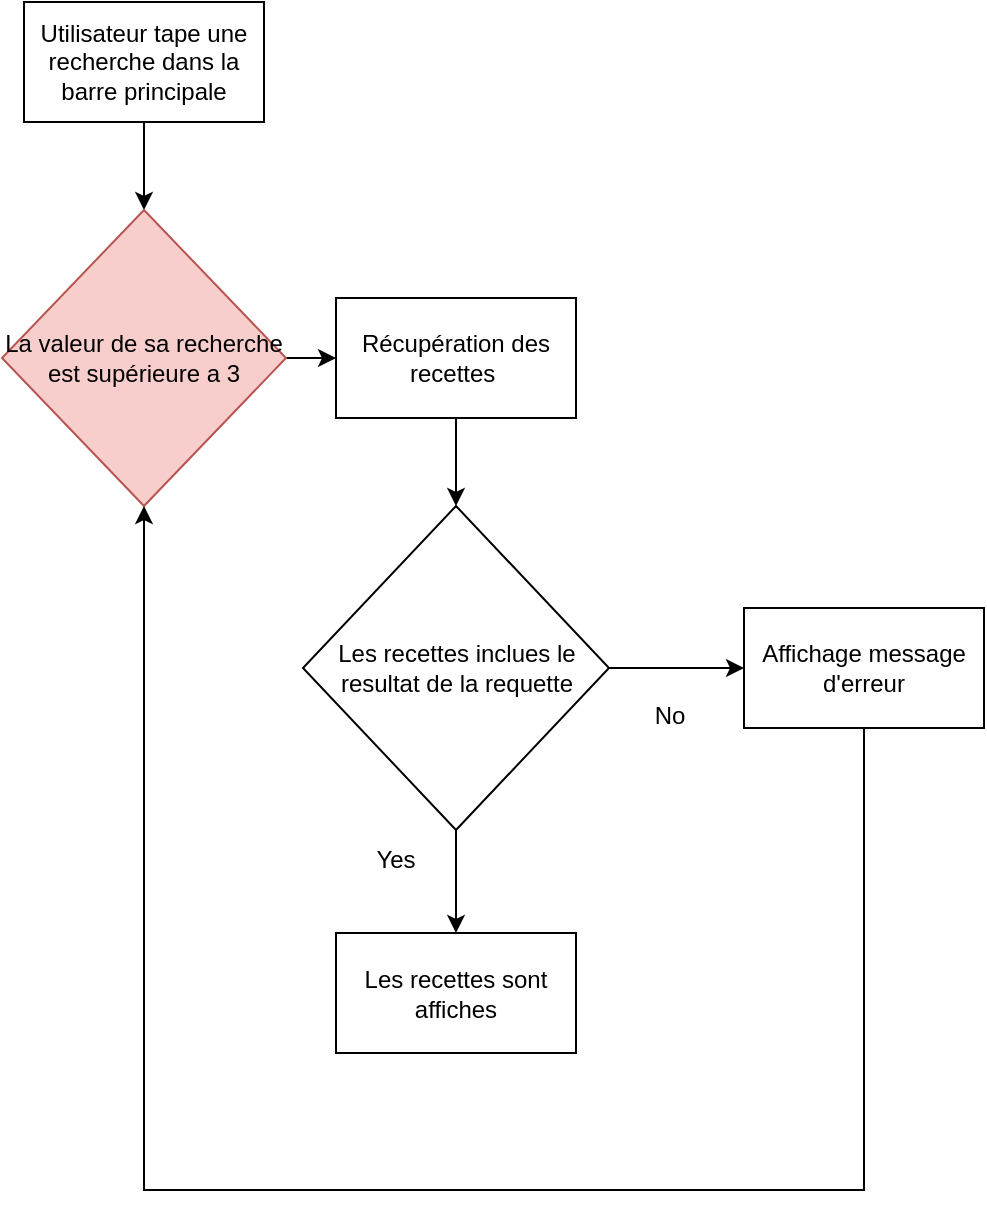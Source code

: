 <mxfile version="22.0.8" type="google">
  <diagram id="C5RBs43oDa-KdzZeNtuy" name="Page-1">
    <mxGraphModel grid="1" page="1" gridSize="18" guides="1" tooltips="1" connect="1" arrows="1" fold="1" pageScale="1" pageWidth="827" pageHeight="1169" math="0" shadow="0">
      <root>
        <mxCell id="WIyWlLk6GJQsqaUBKTNV-0" />
        <mxCell id="WIyWlLk6GJQsqaUBKTNV-1" parent="WIyWlLk6GJQsqaUBKTNV-0" />
        <mxCell id="LEuJTk9EinTiKlrk9m23-55" style="edgeStyle=orthogonalEdgeStyle;rounded=0;orthogonalLoop=1;jettySize=auto;html=1;" edge="1" parent="WIyWlLk6GJQsqaUBKTNV-1" source="LEuJTk9EinTiKlrk9m23-54" target="LEuJTk9EinTiKlrk9m23-56">
          <mxGeometry relative="1" as="geometry">
            <mxPoint x="258" y="-936" as="targetPoint" />
          </mxGeometry>
        </mxCell>
        <mxCell id="LEuJTk9EinTiKlrk9m23-54" value="Utilisateur tape une recherche dans la barre principale" style="rounded=0;whiteSpace=wrap;html=1;" vertex="1" parent="WIyWlLk6GJQsqaUBKTNV-1">
          <mxGeometry x="198" y="-1080" width="120" height="60" as="geometry" />
        </mxCell>
        <mxCell id="LEuJTk9EinTiKlrk9m23-57" style="edgeStyle=orthogonalEdgeStyle;rounded=0;orthogonalLoop=1;jettySize=auto;html=1;" edge="1" parent="WIyWlLk6GJQsqaUBKTNV-1" source="LEuJTk9EinTiKlrk9m23-56" target="LEuJTk9EinTiKlrk9m23-58">
          <mxGeometry relative="1" as="geometry">
            <mxPoint x="414" y="-902" as="targetPoint" />
          </mxGeometry>
        </mxCell>
        <mxCell id="LEuJTk9EinTiKlrk9m23-56" value="La valeur de sa recherche est supérieure a 3" style="rhombus;whiteSpace=wrap;html=1;fillColor=#f8cecc;strokeColor=#b85450;" vertex="1" parent="WIyWlLk6GJQsqaUBKTNV-1">
          <mxGeometry x="187" y="-976" width="142" height="148" as="geometry" />
        </mxCell>
        <mxCell id="LEuJTk9EinTiKlrk9m23-59" style="edgeStyle=orthogonalEdgeStyle;rounded=0;orthogonalLoop=1;jettySize=auto;html=1;" edge="1" parent="WIyWlLk6GJQsqaUBKTNV-1" source="LEuJTk9EinTiKlrk9m23-58" target="LEuJTk9EinTiKlrk9m23-60">
          <mxGeometry relative="1" as="geometry">
            <mxPoint x="414" y="-810" as="targetPoint" />
          </mxGeometry>
        </mxCell>
        <mxCell id="LEuJTk9EinTiKlrk9m23-58" value="Récupération des recettes&amp;nbsp;" style="rounded=0;whiteSpace=wrap;html=1;" vertex="1" parent="WIyWlLk6GJQsqaUBKTNV-1">
          <mxGeometry x="354" y="-932" width="120" height="60" as="geometry" />
        </mxCell>
        <mxCell id="LEuJTk9EinTiKlrk9m23-62" style="edgeStyle=orthogonalEdgeStyle;rounded=0;orthogonalLoop=1;jettySize=auto;html=1;" edge="1" parent="WIyWlLk6GJQsqaUBKTNV-1" source="LEuJTk9EinTiKlrk9m23-60" target="LEuJTk9EinTiKlrk9m23-63">
          <mxGeometry relative="1" as="geometry">
            <mxPoint x="413.5" y="-612" as="targetPoint" />
          </mxGeometry>
        </mxCell>
        <mxCell id="LEuJTk9EinTiKlrk9m23-64" style="edgeStyle=orthogonalEdgeStyle;rounded=0;orthogonalLoop=1;jettySize=auto;html=1;" edge="1" parent="WIyWlLk6GJQsqaUBKTNV-1" source="LEuJTk9EinTiKlrk9m23-60" target="LEuJTk9EinTiKlrk9m23-65">
          <mxGeometry relative="1" as="geometry">
            <mxPoint x="558" y="-747" as="targetPoint" />
          </mxGeometry>
        </mxCell>
        <mxCell id="LEuJTk9EinTiKlrk9m23-60" value="Les recettes inclues le resultat de la requette" style="rhombus;whiteSpace=wrap;html=1;" vertex="1" parent="WIyWlLk6GJQsqaUBKTNV-1">
          <mxGeometry x="337.5" y="-828" width="153" height="162" as="geometry" />
        </mxCell>
        <mxCell id="LEuJTk9EinTiKlrk9m23-63" value="Les recettes sont affiches" style="rounded=0;whiteSpace=wrap;html=1;" vertex="1" parent="WIyWlLk6GJQsqaUBKTNV-1">
          <mxGeometry x="354" y="-614.5" width="120" height="60" as="geometry" />
        </mxCell>
        <mxCell id="LEuJTk9EinTiKlrk9m23-66" style="edgeStyle=orthogonalEdgeStyle;rounded=0;orthogonalLoop=1;jettySize=auto;html=1;entryX=0.5;entryY=1;entryDx=0;entryDy=0;" edge="1" parent="WIyWlLk6GJQsqaUBKTNV-1" source="LEuJTk9EinTiKlrk9m23-65" target="LEuJTk9EinTiKlrk9m23-56">
          <mxGeometry relative="1" as="geometry">
            <Array as="points">
              <mxPoint x="618" y="-486" />
              <mxPoint x="258" y="-486" />
            </Array>
          </mxGeometry>
        </mxCell>
        <mxCell id="LEuJTk9EinTiKlrk9m23-65" value="Affichage message d&#39;erreur" style="rounded=0;whiteSpace=wrap;html=1;" vertex="1" parent="WIyWlLk6GJQsqaUBKTNV-1">
          <mxGeometry x="558" y="-777" width="120" height="60" as="geometry" />
        </mxCell>
        <mxCell id="LEuJTk9EinTiKlrk9m23-67" value="Yes" style="text;html=1;strokeColor=none;fillColor=none;align=center;verticalAlign=middle;whiteSpace=wrap;rounded=0;" vertex="1" parent="WIyWlLk6GJQsqaUBKTNV-1">
          <mxGeometry x="354" y="-666" width="60" height="30" as="geometry" />
        </mxCell>
        <mxCell id="LEuJTk9EinTiKlrk9m23-70" value="No" style="text;html=1;strokeColor=none;fillColor=none;align=center;verticalAlign=middle;whiteSpace=wrap;rounded=0;" vertex="1" parent="WIyWlLk6GJQsqaUBKTNV-1">
          <mxGeometry x="490.5" y="-738" width="60" height="30" as="geometry" />
        </mxCell>
      </root>
    </mxGraphModel>
  </diagram>
</mxfile>
